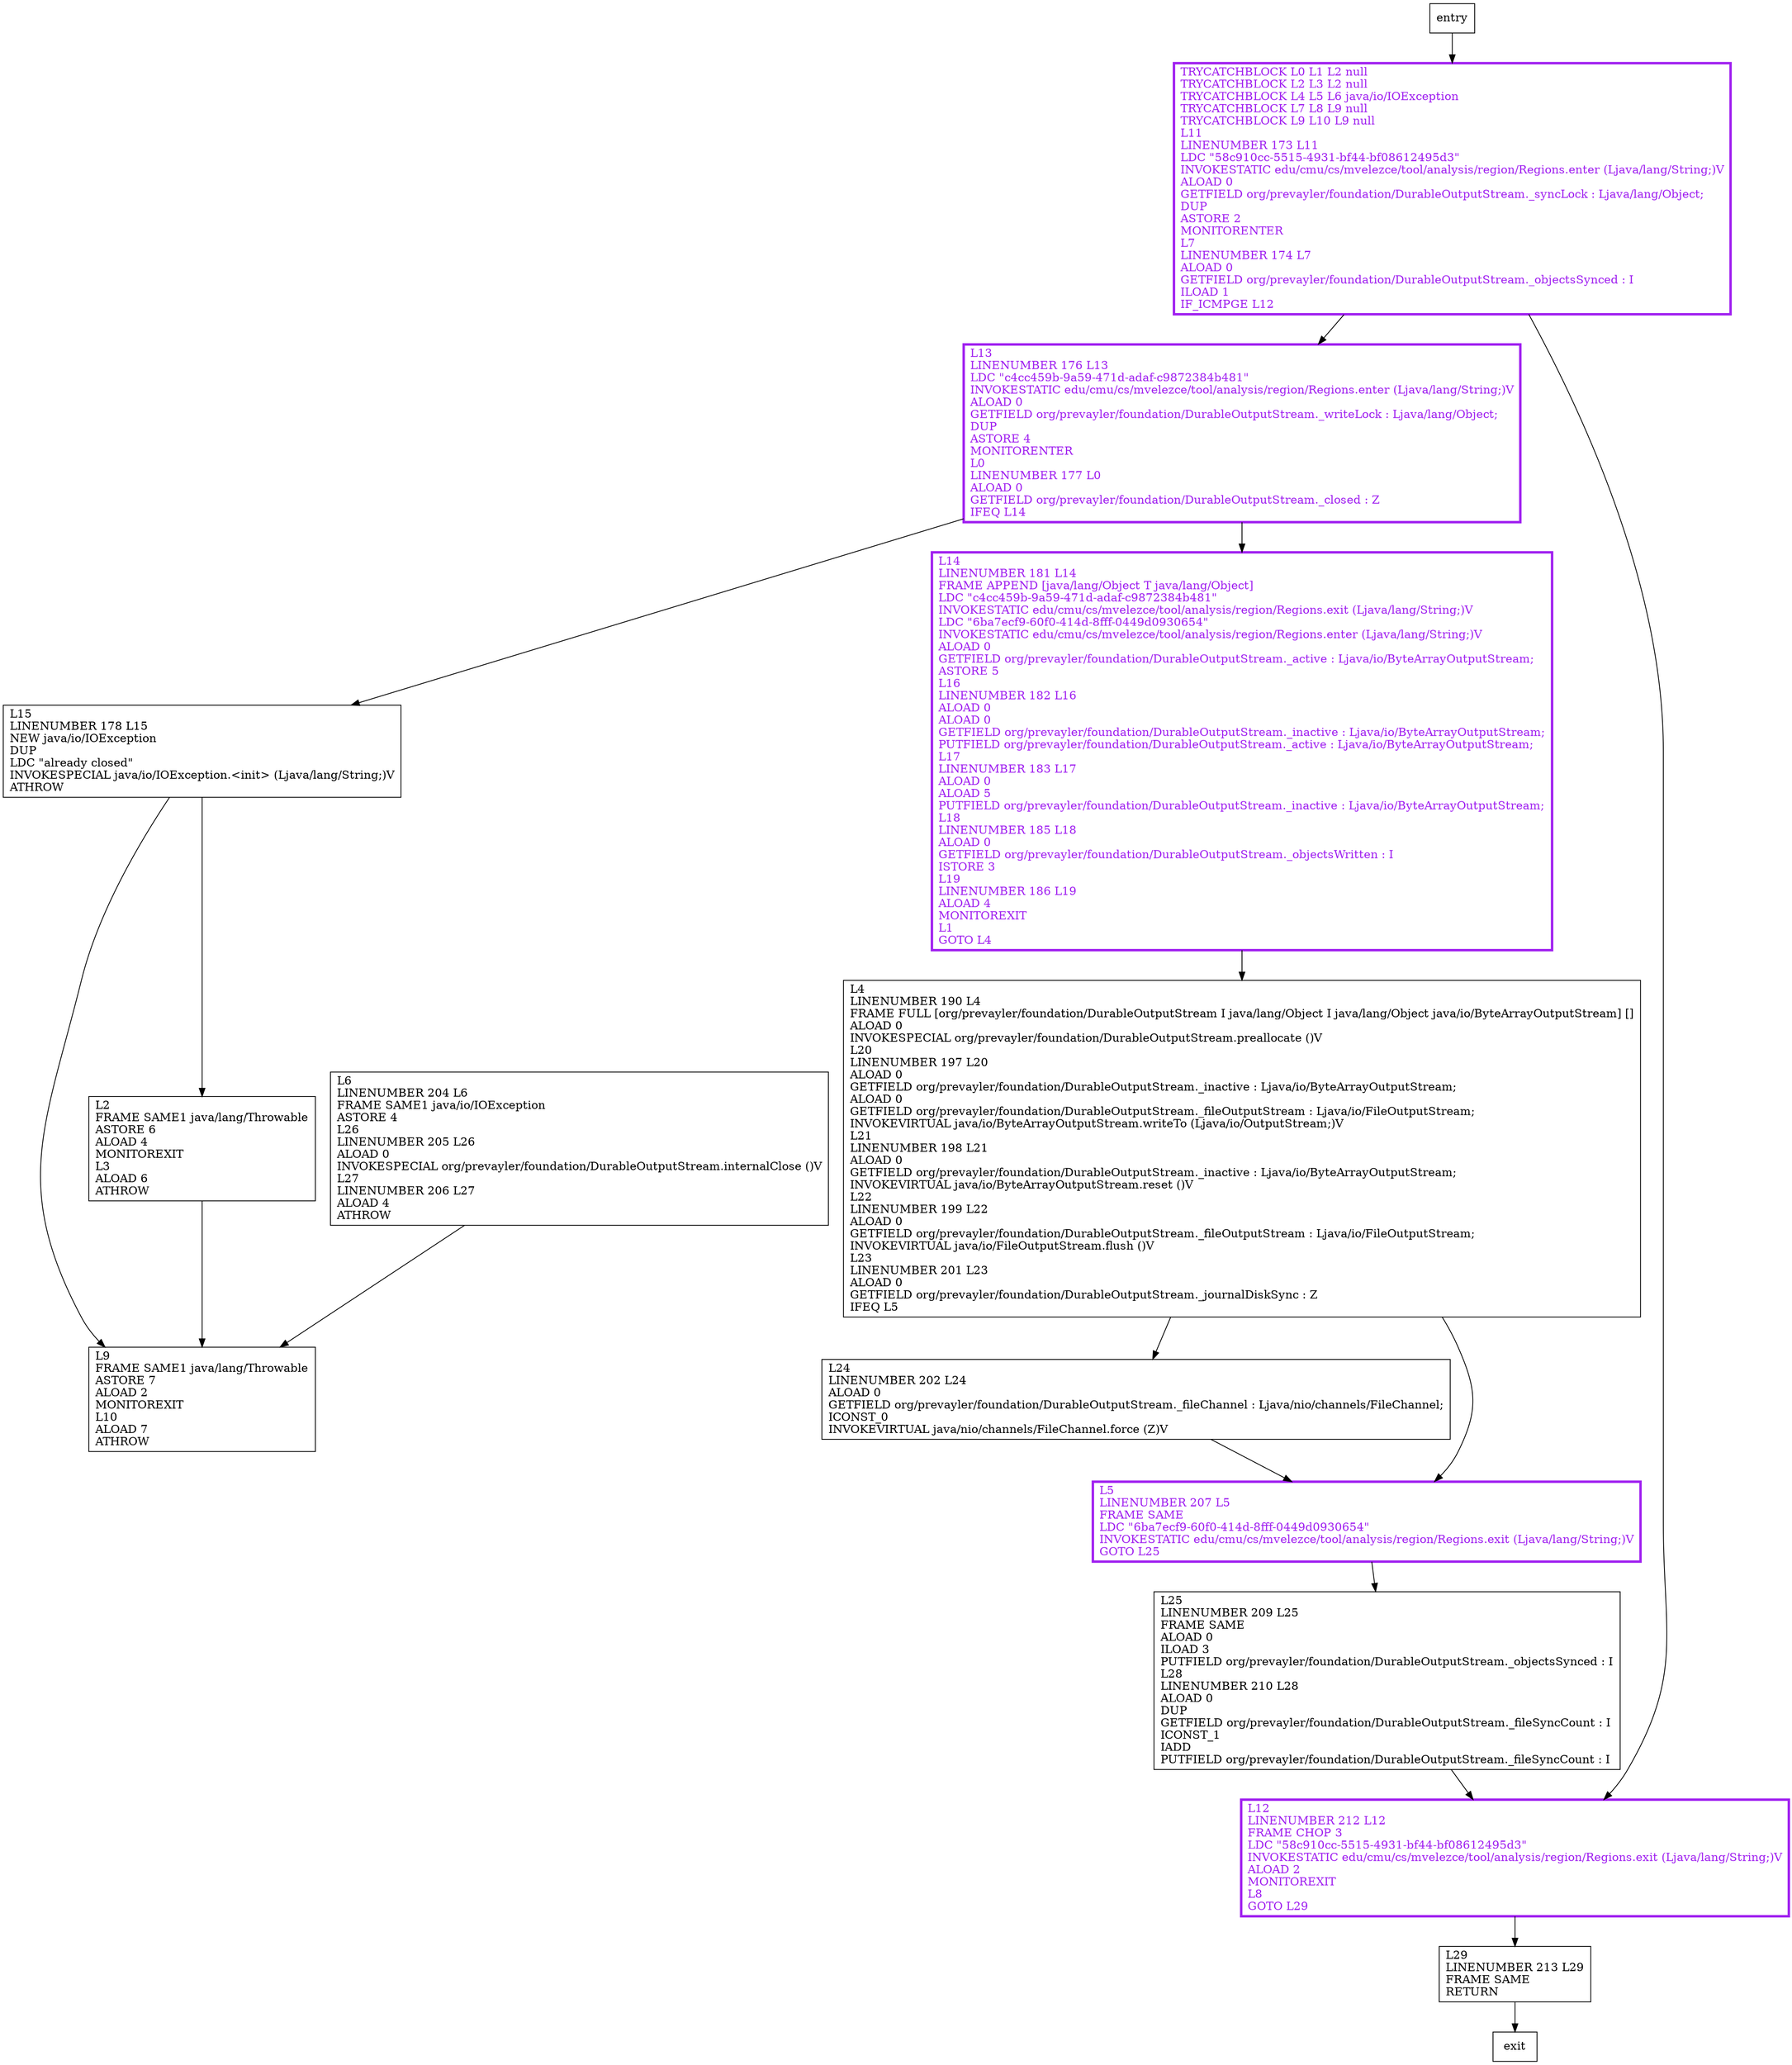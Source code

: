 digraph waitUntilSynced {
node [shape=record];
1310981455 [label="L9\lFRAME SAME1 java/lang/Throwable\lASTORE 7\lALOAD 2\lMONITOREXIT\lL10\lALOAD 7\lATHROW\l"];
2088265867 [label="TRYCATCHBLOCK L0 L1 L2 null\lTRYCATCHBLOCK L2 L3 L2 null\lTRYCATCHBLOCK L4 L5 L6 java/io/IOException\lTRYCATCHBLOCK L7 L8 L9 null\lTRYCATCHBLOCK L9 L10 L9 null\lL11\lLINENUMBER 173 L11\lLDC \"58c910cc-5515-4931-bf44-bf08612495d3\"\lINVOKESTATIC edu/cmu/cs/mvelezce/tool/analysis/region/Regions.enter (Ljava/lang/String;)V\lALOAD 0\lGETFIELD org/prevayler/foundation/DurableOutputStream._syncLock : Ljava/lang/Object;\lDUP\lASTORE 2\lMONITORENTER\lL7\lLINENUMBER 174 L7\lALOAD 0\lGETFIELD org/prevayler/foundation/DurableOutputStream._objectsSynced : I\lILOAD 1\lIF_ICMPGE L12\l"];
1855363279 [label="L15\lLINENUMBER 178 L15\lNEW java/io/IOException\lDUP\lLDC \"already closed\"\lINVOKESPECIAL java/io/IOException.\<init\> (Ljava/lang/String;)V\lATHROW\l"];
1916561957 [label="L24\lLINENUMBER 202 L24\lALOAD 0\lGETFIELD org/prevayler/foundation/DurableOutputStream._fileChannel : Ljava/nio/channels/FileChannel;\lICONST_0\lINVOKEVIRTUAL java/nio/channels/FileChannel.force (Z)V\l"];
589576360 [label="L25\lLINENUMBER 209 L25\lFRAME SAME\lALOAD 0\lILOAD 3\lPUTFIELD org/prevayler/foundation/DurableOutputStream._objectsSynced : I\lL28\lLINENUMBER 210 L28\lALOAD 0\lDUP\lGETFIELD org/prevayler/foundation/DurableOutputStream._fileSyncCount : I\lICONST_1\lIADD\lPUTFIELD org/prevayler/foundation/DurableOutputStream._fileSyncCount : I\l"];
1368759878 [label="L14\lLINENUMBER 181 L14\lFRAME APPEND [java/lang/Object T java/lang/Object]\lLDC \"c4cc459b-9a59-471d-adaf-c9872384b481\"\lINVOKESTATIC edu/cmu/cs/mvelezce/tool/analysis/region/Regions.exit (Ljava/lang/String;)V\lLDC \"6ba7ecf9-60f0-414d-8fff-0449d0930654\"\lINVOKESTATIC edu/cmu/cs/mvelezce/tool/analysis/region/Regions.enter (Ljava/lang/String;)V\lALOAD 0\lGETFIELD org/prevayler/foundation/DurableOutputStream._active : Ljava/io/ByteArrayOutputStream;\lASTORE 5\lL16\lLINENUMBER 182 L16\lALOAD 0\lALOAD 0\lGETFIELD org/prevayler/foundation/DurableOutputStream._inactive : Ljava/io/ByteArrayOutputStream;\lPUTFIELD org/prevayler/foundation/DurableOutputStream._active : Ljava/io/ByteArrayOutputStream;\lL17\lLINENUMBER 183 L17\lALOAD 0\lALOAD 5\lPUTFIELD org/prevayler/foundation/DurableOutputStream._inactive : Ljava/io/ByteArrayOutputStream;\lL18\lLINENUMBER 185 L18\lALOAD 0\lGETFIELD org/prevayler/foundation/DurableOutputStream._objectsWritten : I\lISTORE 3\lL19\lLINENUMBER 186 L19\lALOAD 4\lMONITOREXIT\lL1\lGOTO L4\l"];
1494014874 [label="L6\lLINENUMBER 204 L6\lFRAME SAME1 java/io/IOException\lASTORE 4\lL26\lLINENUMBER 205 L26\lALOAD 0\lINVOKESPECIAL org/prevayler/foundation/DurableOutputStream.internalClose ()V\lL27\lLINENUMBER 206 L27\lALOAD 4\lATHROW\l"];
747858371 [label="L29\lLINENUMBER 213 L29\lFRAME SAME\lRETURN\l"];
867773795 [label="L4\lLINENUMBER 190 L4\lFRAME FULL [org/prevayler/foundation/DurableOutputStream I java/lang/Object I java/lang/Object java/io/ByteArrayOutputStream] []\lALOAD 0\lINVOKESPECIAL org/prevayler/foundation/DurableOutputStream.preallocate ()V\lL20\lLINENUMBER 197 L20\lALOAD 0\lGETFIELD org/prevayler/foundation/DurableOutputStream._inactive : Ljava/io/ByteArrayOutputStream;\lALOAD 0\lGETFIELD org/prevayler/foundation/DurableOutputStream._fileOutputStream : Ljava/io/FileOutputStream;\lINVOKEVIRTUAL java/io/ByteArrayOutputStream.writeTo (Ljava/io/OutputStream;)V\lL21\lLINENUMBER 198 L21\lALOAD 0\lGETFIELD org/prevayler/foundation/DurableOutputStream._inactive : Ljava/io/ByteArrayOutputStream;\lINVOKEVIRTUAL java/io/ByteArrayOutputStream.reset ()V\lL22\lLINENUMBER 199 L22\lALOAD 0\lGETFIELD org/prevayler/foundation/DurableOutputStream._fileOutputStream : Ljava/io/FileOutputStream;\lINVOKEVIRTUAL java/io/FileOutputStream.flush ()V\lL23\lLINENUMBER 201 L23\lALOAD 0\lGETFIELD org/prevayler/foundation/DurableOutputStream._journalDiskSync : Z\lIFEQ L5\l"];
856569778 [label="L13\lLINENUMBER 176 L13\lLDC \"c4cc459b-9a59-471d-adaf-c9872384b481\"\lINVOKESTATIC edu/cmu/cs/mvelezce/tool/analysis/region/Regions.enter (Ljava/lang/String;)V\lALOAD 0\lGETFIELD org/prevayler/foundation/DurableOutputStream._writeLock : Ljava/lang/Object;\lDUP\lASTORE 4\lMONITORENTER\lL0\lLINENUMBER 177 L0\lALOAD 0\lGETFIELD org/prevayler/foundation/DurableOutputStream._closed : Z\lIFEQ L14\l"];
1764989755 [label="L5\lLINENUMBER 207 L5\lFRAME SAME\lLDC \"6ba7ecf9-60f0-414d-8fff-0449d0930654\"\lINVOKESTATIC edu/cmu/cs/mvelezce/tool/analysis/region/Regions.exit (Ljava/lang/String;)V\lGOTO L25\l"];
293501718 [label="L12\lLINENUMBER 212 L12\lFRAME CHOP 3\lLDC \"58c910cc-5515-4931-bf44-bf08612495d3\"\lINVOKESTATIC edu/cmu/cs/mvelezce/tool/analysis/region/Regions.exit (Ljava/lang/String;)V\lALOAD 2\lMONITOREXIT\lL8\lGOTO L29\l"];
215152832 [label="L2\lFRAME SAME1 java/lang/Throwable\lASTORE 6\lALOAD 4\lMONITOREXIT\lL3\lALOAD 6\lATHROW\l"];
entry;
exit;
2088265867 -> 856569778;
2088265867 -> 293501718;
1855363279 -> 1310981455;
1855363279 -> 215152832;
1916561957 -> 1764989755;
589576360 -> 293501718;
1368759878 -> 867773795;
1494014874 -> 1310981455;
747858371 -> exit;
entry -> 2088265867;
867773795 -> 1764989755;
867773795 -> 1916561957;
856569778 -> 1855363279;
856569778 -> 1368759878;
1764989755 -> 589576360;
293501718 -> 747858371;
215152832 -> 1310981455;
856569778[fontcolor="purple", penwidth=3, color="purple"];
2088265867[fontcolor="purple", penwidth=3, color="purple"];
1764989755[fontcolor="purple", penwidth=3, color="purple"];
293501718[fontcolor="purple", penwidth=3, color="purple"];
1368759878[fontcolor="purple", penwidth=3, color="purple"];
}
